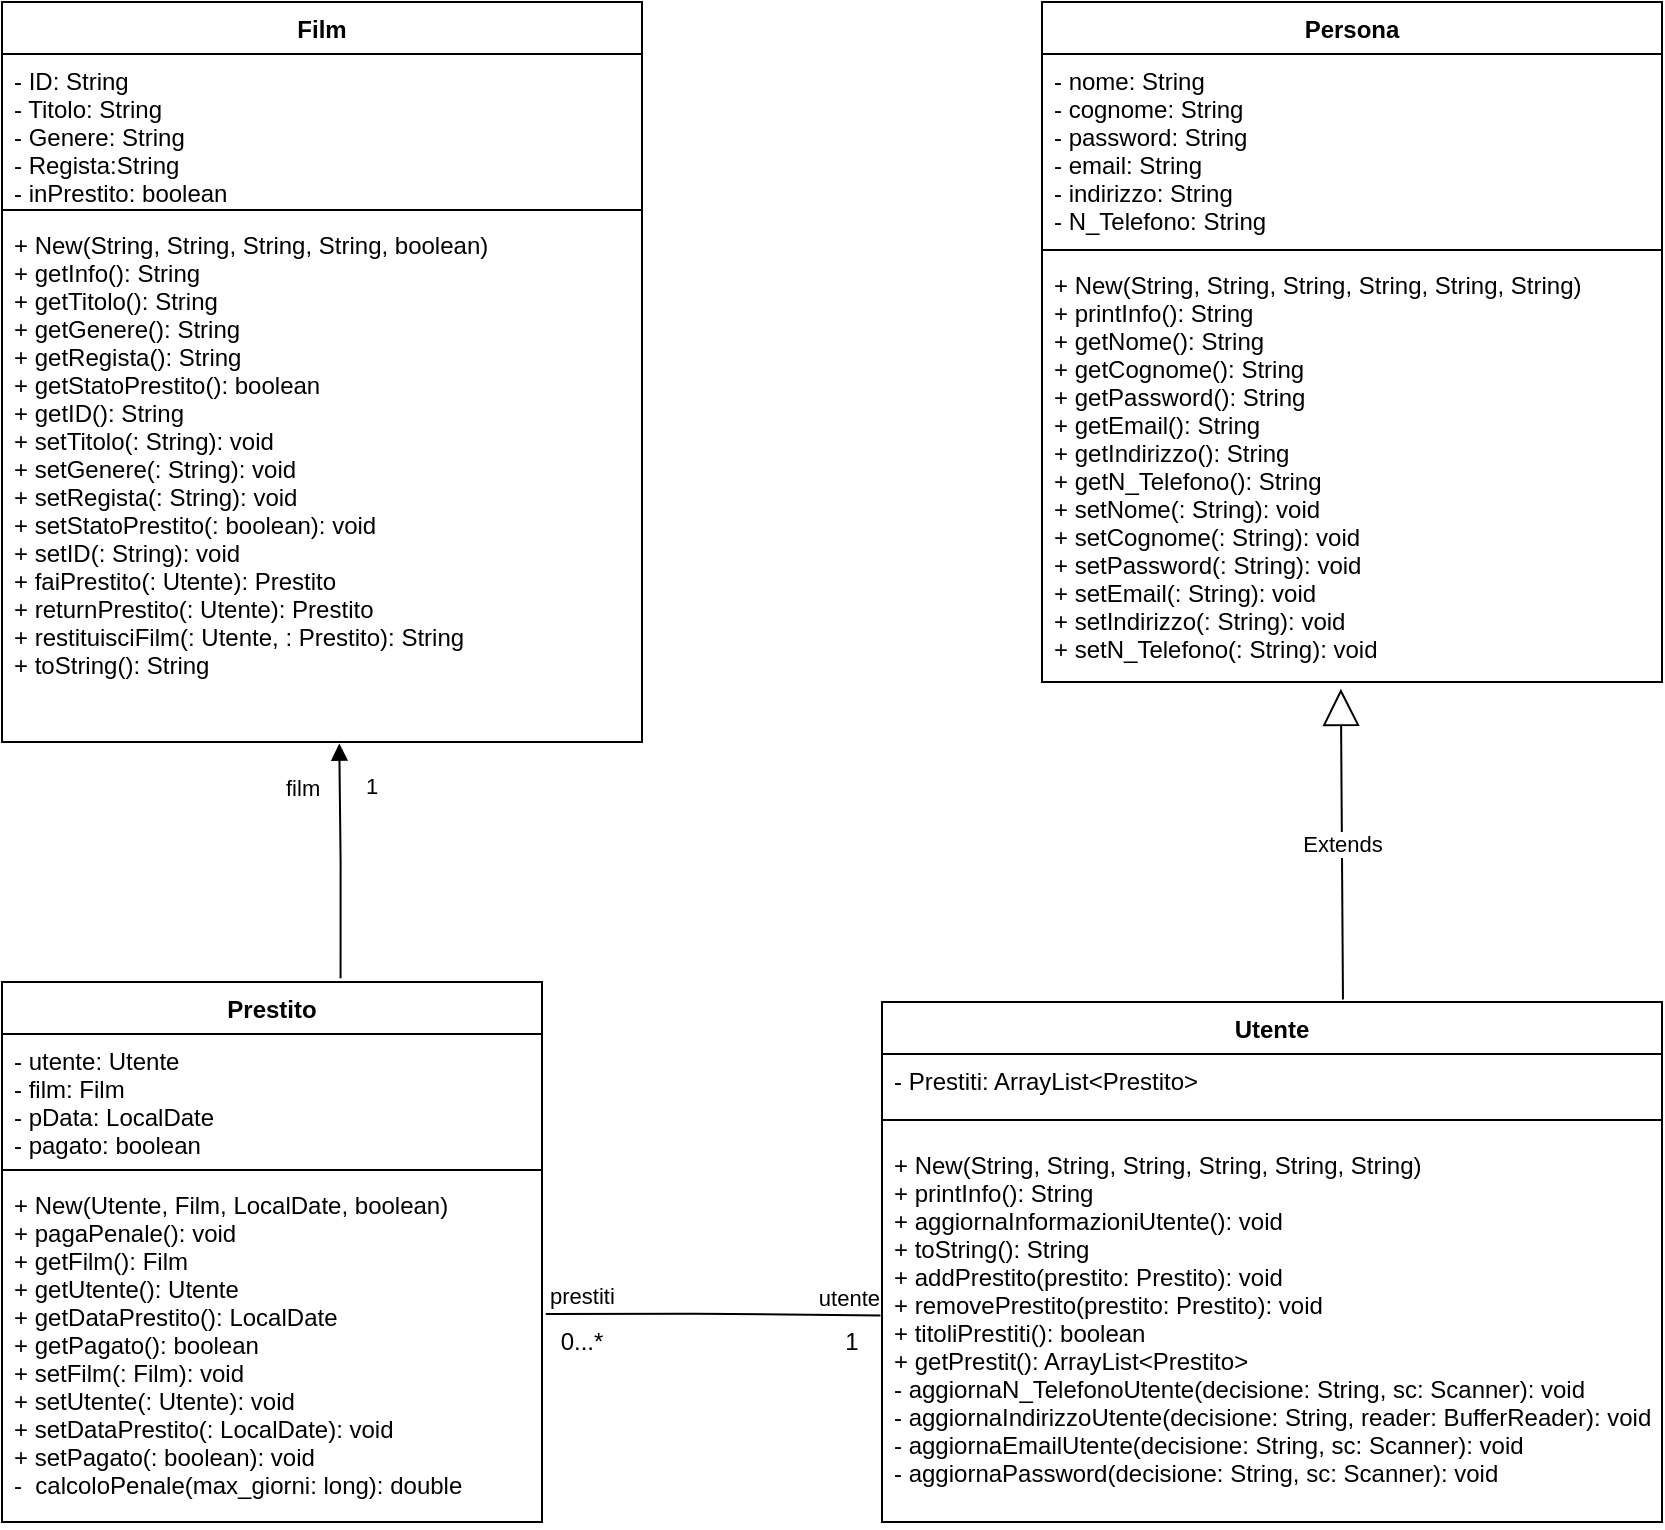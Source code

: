 <mxfile>
    <diagram id="e4qGAjr69Zn4SKT46HXV" name="Page-1">
        <mxGraphModel dx="824" dy="604" grid="1" gridSize="10" guides="1" tooltips="1" connect="1" arrows="1" fold="1" page="1" pageScale="1" pageWidth="850" pageHeight="1100" math="0" shadow="0">
            <root>
                <mxCell id="0"/>
                <mxCell id="1" parent="0"/>
                <mxCell id="2" value="Film" style="swimlane;fontStyle=1;align=center;verticalAlign=top;childLayout=stackLayout;horizontal=1;startSize=26;horizontalStack=0;resizeParent=1;resizeParentMax=0;resizeLast=0;collapsible=1;marginBottom=0;" parent="1" vertex="1">
                    <mxGeometry x="10" y="100" width="320" height="370" as="geometry"/>
                </mxCell>
                <mxCell id="3" value="- ID: String&#10;- Titolo: String&#10;- Genere: String&#10;- Regista:String&#10;- inPrestito: boolean" style="text;strokeColor=none;fillColor=none;align=left;verticalAlign=top;spacingLeft=4;spacingRight=4;overflow=hidden;rotatable=0;points=[[0,0.5],[1,0.5]];portConstraint=eastwest;" parent="2" vertex="1">
                    <mxGeometry y="26" width="320" height="74" as="geometry"/>
                </mxCell>
                <mxCell id="4" value="" style="line;strokeWidth=1;fillColor=none;align=left;verticalAlign=middle;spacingTop=-1;spacingLeft=3;spacingRight=3;rotatable=0;labelPosition=right;points=[];portConstraint=eastwest;strokeColor=inherit;" parent="2" vertex="1">
                    <mxGeometry y="100" width="320" height="8" as="geometry"/>
                </mxCell>
                <mxCell id="5" value="+ New(String, String, String, String, boolean)&#10;+ getInfo(): String&#10;+ getTitolo(): String&#10;+ getGenere(): String&#10;+ getRegista(): String&#10;+ getStatoPrestito(): boolean&#10;+ getID(): String&#10;+ setTitolo(: String): void&#10;+ setGenere(: String): void&#10;+ setRegista(: String): void&#10;+ setStatoPrestito(: boolean): void&#10;+ setID(: String): void&#10;+ faiPrestito(: Utente): Prestito&#10;+ returnPrestito(: Utente): Prestito&#10;+ restituisciFilm(: Utente, : Prestito): String&#10;+ toString(): String" style="text;strokeColor=none;fillColor=none;align=left;verticalAlign=top;spacingLeft=4;spacingRight=4;overflow=hidden;rotatable=0;points=[[0,0.5],[1,0.5]];portConstraint=eastwest;" parent="2" vertex="1">
                    <mxGeometry y="108" width="320" height="262" as="geometry"/>
                </mxCell>
                <mxCell id="6" value="Persona" style="swimlane;fontStyle=1;align=center;verticalAlign=top;childLayout=stackLayout;horizontal=1;startSize=26;horizontalStack=0;resizeParent=1;resizeParentMax=0;resizeLast=0;collapsible=1;marginBottom=0;" parent="1" vertex="1">
                    <mxGeometry x="530" y="100" width="310" height="340" as="geometry"/>
                </mxCell>
                <mxCell id="7" value="- nome: String&#10;- cognome: String&#10;- password: String&#10;- email: String&#10;- indirizzo: String&#10;- N_Telefono: String" style="text;strokeColor=none;fillColor=none;align=left;verticalAlign=top;spacingLeft=4;spacingRight=4;overflow=hidden;rotatable=0;points=[[0,0.5],[1,0.5]];portConstraint=eastwest;" parent="6" vertex="1">
                    <mxGeometry y="26" width="310" height="94" as="geometry"/>
                </mxCell>
                <mxCell id="8" value="" style="line;strokeWidth=1;fillColor=none;align=left;verticalAlign=middle;spacingTop=-1;spacingLeft=3;spacingRight=3;rotatable=0;labelPosition=right;points=[];portConstraint=eastwest;strokeColor=inherit;" parent="6" vertex="1">
                    <mxGeometry y="120" width="310" height="8" as="geometry"/>
                </mxCell>
                <mxCell id="9" value="+ New(String, String, String, String, String, String)&#10;+ printInfo(): String&#10;+ getNome(): String&#10;+ getCognome(): String&#10;+ getPassword(): String&#10;+ getEmail(): String&#10;+ getIndirizzo(): String&#10;+ getN_Telefono(): String&#10;+ setNome(: String): void&#10;+ setCognome(: String): void&#10;+ setPassword(: String): void&#10;+ setEmail(: String): void&#10;+ setIndirizzo(: String): void&#10;+ setN_Telefono(: String): void&#10;" style="text;strokeColor=none;fillColor=none;align=left;verticalAlign=top;spacingLeft=4;spacingRight=4;overflow=hidden;rotatable=0;points=[[0,0.5],[1,0.5]];portConstraint=eastwest;" parent="6" vertex="1">
                    <mxGeometry y="128" width="310" height="212" as="geometry"/>
                </mxCell>
                <mxCell id="10" value="Prestito" style="swimlane;fontStyle=1;align=center;verticalAlign=top;childLayout=stackLayout;horizontal=1;startSize=26;horizontalStack=0;resizeParent=1;resizeParentMax=0;resizeLast=0;collapsible=1;marginBottom=0;" parent="1" vertex="1">
                    <mxGeometry x="10" y="590" width="270" height="270" as="geometry"/>
                </mxCell>
                <mxCell id="11" value="- utente: Utente&#10;- film: Film&#10;- pData: LocalDate&#10;- pagato: boolean" style="text;strokeColor=none;fillColor=none;align=left;verticalAlign=top;spacingLeft=4;spacingRight=4;overflow=hidden;rotatable=0;points=[[0,0.5],[1,0.5]];portConstraint=eastwest;" parent="10" vertex="1">
                    <mxGeometry y="26" width="270" height="64" as="geometry"/>
                </mxCell>
                <mxCell id="12" value="" style="line;strokeWidth=1;fillColor=none;align=left;verticalAlign=middle;spacingTop=-1;spacingLeft=3;spacingRight=3;rotatable=0;labelPosition=right;points=[];portConstraint=eastwest;strokeColor=inherit;" parent="10" vertex="1">
                    <mxGeometry y="90" width="270" height="8" as="geometry"/>
                </mxCell>
                <mxCell id="13" value="+ New(Utente, Film, LocalDate, boolean)&#10;+ pagaPenale(): void&#10;+ getFilm(): Film&#10;+ getUtente(): Utente&#10;+ getDataPrestito(): LocalDate&#10;+ getPagato(): boolean&#10;+ setFilm(: Film): void&#10;+ setUtente(: Utente): void&#10;+ setDataPrestito(: LocalDate): void&#10;+ setPagato(: boolean): void&#10;-  calcoloPenale(max_giorni: long): double" style="text;strokeColor=none;fillColor=none;align=left;verticalAlign=top;spacingLeft=4;spacingRight=4;overflow=hidden;rotatable=0;points=[[0,0.5],[1,0.5]];portConstraint=eastwest;" parent="10" vertex="1">
                    <mxGeometry y="98" width="270" height="172" as="geometry"/>
                </mxCell>
                <mxCell id="14" value="Utente" style="swimlane;fontStyle=1;align=center;verticalAlign=top;childLayout=stackLayout;horizontal=1;startSize=26;horizontalStack=0;resizeParent=1;resizeParentMax=0;resizeLast=0;collapsible=1;marginBottom=0;" parent="1" vertex="1">
                    <mxGeometry x="450" y="600" width="390" height="260" as="geometry"/>
                </mxCell>
                <mxCell id="15" value="- Prestiti: ArrayList&lt;Prestito&gt;" style="text;strokeColor=none;fillColor=none;align=left;verticalAlign=top;spacingLeft=4;spacingRight=4;overflow=hidden;rotatable=0;points=[[0,0.5],[1,0.5]];portConstraint=eastwest;" parent="14" vertex="1">
                    <mxGeometry y="26" width="390" height="24" as="geometry"/>
                </mxCell>
                <mxCell id="16" value="" style="line;strokeWidth=1;fillColor=none;align=left;verticalAlign=middle;spacingTop=-1;spacingLeft=3;spacingRight=3;rotatable=0;labelPosition=right;points=[];portConstraint=eastwest;strokeColor=inherit;" parent="14" vertex="1">
                    <mxGeometry y="50" width="390" height="18" as="geometry"/>
                </mxCell>
                <mxCell id="17" value="+ New(String, String, String, String, String, String)&#10;+ printInfo(): String&#10;+ aggiornaInformazioniUtente(): void&#10;+ toString(): String&#10;+ addPrestito(prestito: Prestito): void&#10;+ removePrestito(prestito: Prestito): void&#10;+ titoliPrestiti(): boolean&#10;+ getPrestit(): ArrayList&lt;Prestito&gt;&#10;- aggiornaN_TelefonoUtente(decisione: String, sc: Scanner): void&#10;- aggiornaIndirizzoUtente(decisione: String, reader: BufferReader): void&#10;- aggiornaEmailUtente(decisione: String, sc: Scanner): void&#10;- aggiornaPassword(decisione: String, sc: Scanner): void" style="text;strokeColor=none;fillColor=none;align=left;verticalAlign=top;spacingLeft=4;spacingRight=4;overflow=hidden;rotatable=0;points=[[0,0.5],[1,0.5]];portConstraint=eastwest;" parent="14" vertex="1">
                    <mxGeometry y="68" width="390" height="192" as="geometry"/>
                </mxCell>
                <mxCell id="18" value="Extends" style="endArrow=block;endSize=16;endFill=0;html=1;entryX=0.482;entryY=1.016;entryDx=0;entryDy=0;entryPerimeter=0;exitX=0.591;exitY=-0.005;exitDx=0;exitDy=0;exitPerimeter=0;" edge="1" parent="1" source="14" target="9">
                    <mxGeometry width="160" relative="1" as="geometry">
                        <mxPoint x="260" y="570" as="sourcePoint"/>
                        <mxPoint x="420" y="570" as="targetPoint"/>
                    </mxGeometry>
                </mxCell>
                <mxCell id="19" value="" style="endArrow=none;html=1;edgeStyle=orthogonalEdgeStyle;exitX=1.007;exitY=0.395;exitDx=0;exitDy=0;exitPerimeter=0;entryX=-0.002;entryY=0.462;entryDx=0;entryDy=0;entryPerimeter=0;" edge="1" parent="1" source="13" target="17">
                    <mxGeometry relative="1" as="geometry">
                        <mxPoint x="260" y="570" as="sourcePoint"/>
                        <mxPoint x="420" y="570" as="targetPoint"/>
                    </mxGeometry>
                </mxCell>
                <mxCell id="20" value="prestiti" style="edgeLabel;resizable=0;html=1;align=left;verticalAlign=bottom;" connectable="0" vertex="1" parent="19">
                    <mxGeometry x="-1" relative="1" as="geometry"/>
                </mxCell>
                <mxCell id="21" value="utente" style="edgeLabel;resizable=0;html=1;align=right;verticalAlign=bottom;" connectable="0" vertex="1" parent="19">
                    <mxGeometry x="1" relative="1" as="geometry"/>
                </mxCell>
                <mxCell id="24" value="film" style="endArrow=block;endFill=1;html=1;edgeStyle=orthogonalEdgeStyle;align=left;verticalAlign=top;rounded=0;entryX=0.527;entryY=1.003;entryDx=0;entryDy=0;entryPerimeter=0;exitX=0.627;exitY=-0.007;exitDx=0;exitDy=0;exitPerimeter=0;" edge="1" parent="1" source="10" target="5">
                    <mxGeometry x="0.844" y="29" relative="1" as="geometry">
                        <mxPoint x="180" y="560" as="sourcePoint"/>
                        <mxPoint x="180" y="490" as="targetPoint"/>
                        <mxPoint as="offset"/>
                    </mxGeometry>
                </mxCell>
                <mxCell id="25" value="1" style="edgeLabel;resizable=0;html=1;align=left;verticalAlign=bottom;" connectable="0" vertex="1" parent="24">
                    <mxGeometry x="-1" relative="1" as="geometry">
                        <mxPoint x="11" y="-88" as="offset"/>
                    </mxGeometry>
                </mxCell>
                <mxCell id="29" value="0...*" style="text;html=1;strokeColor=none;fillColor=none;align=center;verticalAlign=middle;whiteSpace=wrap;rounded=0;" vertex="1" parent="1">
                    <mxGeometry x="280" y="760" width="40" height="20" as="geometry"/>
                </mxCell>
                <mxCell id="30" value="1" style="text;html=1;strokeColor=none;fillColor=none;align=center;verticalAlign=middle;whiteSpace=wrap;rounded=0;" vertex="1" parent="1">
                    <mxGeometry x="410" y="760" width="50" height="20" as="geometry"/>
                </mxCell>
            </root>
        </mxGraphModel>
    </diagram>
</mxfile>